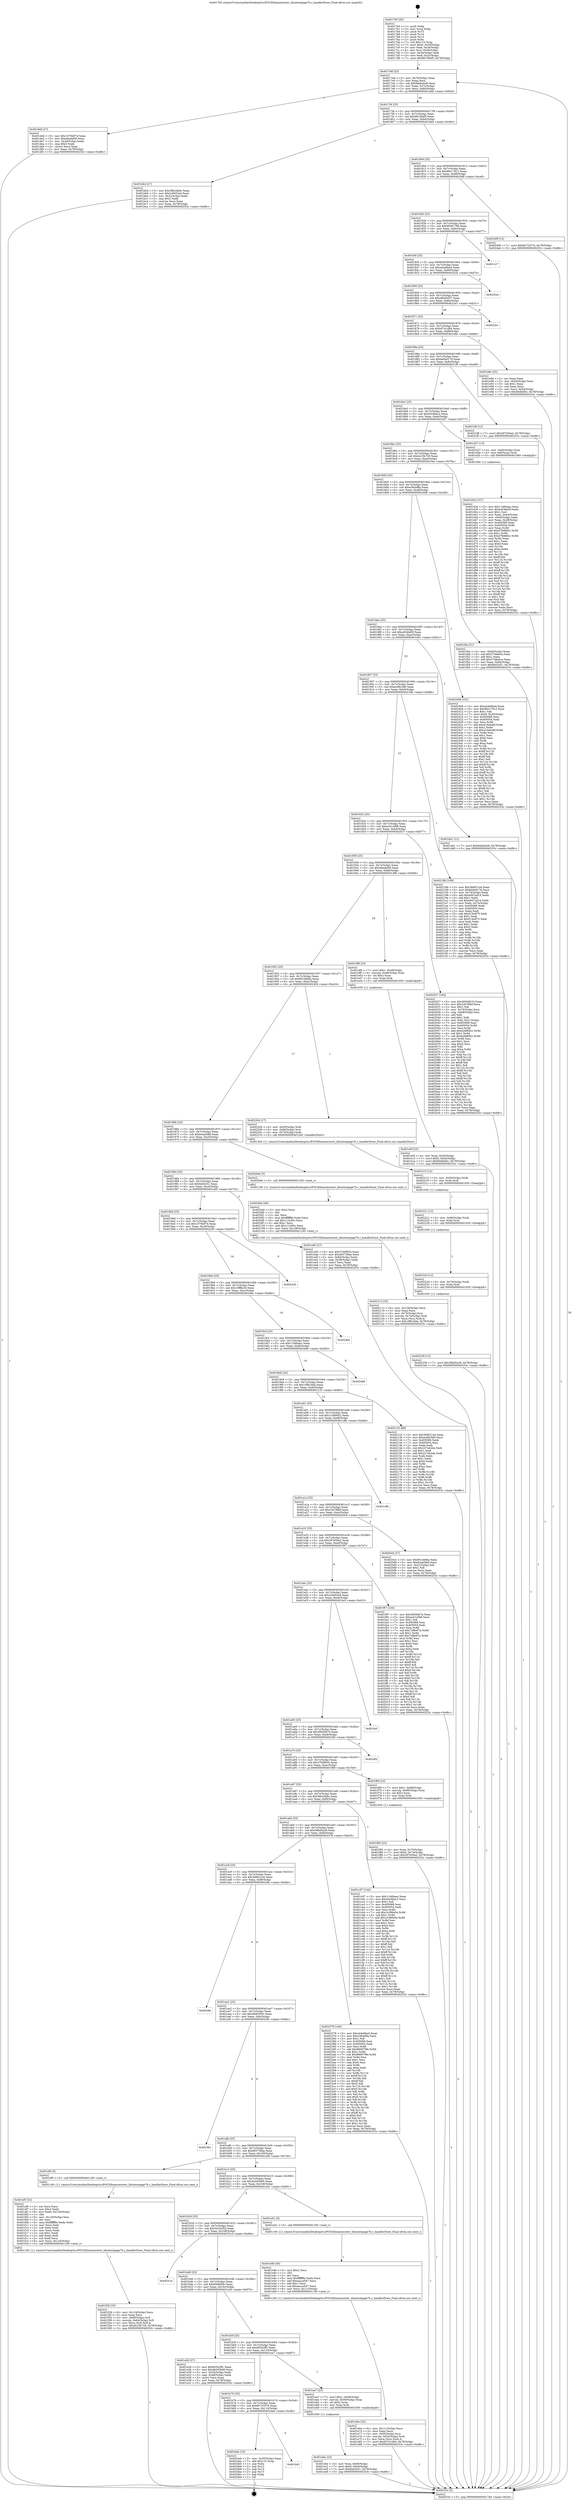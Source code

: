 digraph "0x4017b0" {
  label = "0x4017b0 (/mnt/c/Users/mathe/Desktop/tcc/POCII/binaries/extr_libuitestpage7b.c_handlerDraw_Final-ollvm.out::main(0))"
  labelloc = "t"
  node[shape=record]

  Entry [label="",width=0.3,height=0.3,shape=circle,fillcolor=black,style=filled]
  "0x4017dd" [label="{
     0x4017dd [23]\l
     | [instrs]\l
     &nbsp;&nbsp;0x4017dd \<+3\>: mov -0x78(%rbp),%eax\l
     &nbsp;&nbsp;0x4017e0 \<+2\>: mov %eax,%ecx\l
     &nbsp;&nbsp;0x4017e2 \<+6\>: sub $0x84bba5a9,%ecx\l
     &nbsp;&nbsp;0x4017e8 \<+3\>: mov %eax,-0x7c(%rbp)\l
     &nbsp;&nbsp;0x4017eb \<+3\>: mov %ecx,-0x80(%rbp)\l
     &nbsp;&nbsp;0x4017ee \<+6\>: je 0000000000401ddd \<main+0x62d\>\l
  }"]
  "0x401ddd" [label="{
     0x401ddd [27]\l
     | [instrs]\l
     &nbsp;&nbsp;0x401ddd \<+5\>: mov $0x1079e87d,%eax\l
     &nbsp;&nbsp;0x401de2 \<+5\>: mov $0xefeadd09,%ecx\l
     &nbsp;&nbsp;0x401de7 \<+3\>: mov -0x28(%rbp),%edx\l
     &nbsp;&nbsp;0x401dea \<+3\>: cmp $0x0,%edx\l
     &nbsp;&nbsp;0x401ded \<+3\>: cmove %ecx,%eax\l
     &nbsp;&nbsp;0x401df0 \<+3\>: mov %eax,-0x78(%rbp)\l
     &nbsp;&nbsp;0x401df3 \<+5\>: jmp 000000000040253c \<main+0xd8c\>\l
  }"]
  "0x4017f4" [label="{
     0x4017f4 [25]\l
     | [instrs]\l
     &nbsp;&nbsp;0x4017f4 \<+5\>: jmp 00000000004017f9 \<main+0x49\>\l
     &nbsp;&nbsp;0x4017f9 \<+3\>: mov -0x7c(%rbp),%eax\l
     &nbsp;&nbsp;0x4017fc \<+5\>: sub $0x96158ef5,%eax\l
     &nbsp;&nbsp;0x401801 \<+6\>: mov %eax,-0x84(%rbp)\l
     &nbsp;&nbsp;0x401807 \<+6\>: je 0000000000401bb4 \<main+0x404\>\l
  }"]
  Exit [label="",width=0.3,height=0.3,shape=circle,fillcolor=black,style=filled,peripheries=2]
  "0x401bb4" [label="{
     0x401bb4 [27]\l
     | [instrs]\l
     &nbsp;&nbsp;0x401bb4 \<+5\>: mov $0x38b24b9c,%eax\l
     &nbsp;&nbsp;0x401bb9 \<+5\>: mov $0x2c9452a4,%ecx\l
     &nbsp;&nbsp;0x401bbe \<+3\>: mov -0x2c(%rbp),%edx\l
     &nbsp;&nbsp;0x401bc1 \<+3\>: cmp $0x2,%edx\l
     &nbsp;&nbsp;0x401bc4 \<+3\>: cmovne %ecx,%eax\l
     &nbsp;&nbsp;0x401bc7 \<+3\>: mov %eax,-0x78(%rbp)\l
     &nbsp;&nbsp;0x401bca \<+5\>: jmp 000000000040253c \<main+0xd8c\>\l
  }"]
  "0x40180d" [label="{
     0x40180d [25]\l
     | [instrs]\l
     &nbsp;&nbsp;0x40180d \<+5\>: jmp 0000000000401812 \<main+0x62\>\l
     &nbsp;&nbsp;0x401812 \<+3\>: mov -0x7c(%rbp),%eax\l
     &nbsp;&nbsp;0x401815 \<+5\>: sub $0x96e17912,%eax\l
     &nbsp;&nbsp;0x40181a \<+6\>: mov %eax,-0x88(%rbp)\l
     &nbsp;&nbsp;0x401820 \<+6\>: je 000000000040249f \<main+0xcef\>\l
  }"]
  "0x40253c" [label="{
     0x40253c [5]\l
     | [instrs]\l
     &nbsp;&nbsp;0x40253c \<+5\>: jmp 00000000004017dd \<main+0x2d\>\l
  }"]
  "0x4017b0" [label="{
     0x4017b0 [45]\l
     | [instrs]\l
     &nbsp;&nbsp;0x4017b0 \<+1\>: push %rbp\l
     &nbsp;&nbsp;0x4017b1 \<+3\>: mov %rsp,%rbp\l
     &nbsp;&nbsp;0x4017b4 \<+2\>: push %r15\l
     &nbsp;&nbsp;0x4017b6 \<+2\>: push %r14\l
     &nbsp;&nbsp;0x4017b8 \<+2\>: push %r12\l
     &nbsp;&nbsp;0x4017ba \<+1\>: push %rbx\l
     &nbsp;&nbsp;0x4017bb \<+7\>: sub $0x110,%rsp\l
     &nbsp;&nbsp;0x4017c2 \<+7\>: movl $0x0,-0x30(%rbp)\l
     &nbsp;&nbsp;0x4017c9 \<+3\>: mov %edi,-0x34(%rbp)\l
     &nbsp;&nbsp;0x4017cc \<+4\>: mov %rsi,-0x40(%rbp)\l
     &nbsp;&nbsp;0x4017d0 \<+3\>: mov -0x34(%rbp),%edi\l
     &nbsp;&nbsp;0x4017d3 \<+3\>: mov %edi,-0x2c(%rbp)\l
     &nbsp;&nbsp;0x4017d6 \<+7\>: movl $0x96158ef5,-0x78(%rbp)\l
  }"]
  "0x401b91" [label="{
     0x401b91\l
  }", style=dashed]
  "0x40249f" [label="{
     0x40249f [12]\l
     | [instrs]\l
     &nbsp;&nbsp;0x40249f \<+7\>: movl $0x6b72337d,-0x78(%rbp)\l
     &nbsp;&nbsp;0x4024a6 \<+5\>: jmp 000000000040253c \<main+0xd8c\>\l
  }"]
  "0x401826" [label="{
     0x401826 [25]\l
     | [instrs]\l
     &nbsp;&nbsp;0x401826 \<+5\>: jmp 000000000040182b \<main+0x7b\>\l
     &nbsp;&nbsp;0x40182b \<+3\>: mov -0x7c(%rbp),%eax\l
     &nbsp;&nbsp;0x40182e \<+5\>: sub $0x99381789,%eax\l
     &nbsp;&nbsp;0x401833 \<+6\>: mov %eax,-0x8c(%rbp)\l
     &nbsp;&nbsp;0x401839 \<+6\>: je 0000000000401c27 \<main+0x477\>\l
  }"]
  "0x4024ab" [label="{
     0x4024ab [19]\l
     | [instrs]\l
     &nbsp;&nbsp;0x4024ab \<+3\>: mov -0x30(%rbp),%eax\l
     &nbsp;&nbsp;0x4024ae \<+7\>: add $0x110,%rsp\l
     &nbsp;&nbsp;0x4024b5 \<+1\>: pop %rbx\l
     &nbsp;&nbsp;0x4024b6 \<+2\>: pop %r12\l
     &nbsp;&nbsp;0x4024b8 \<+2\>: pop %r14\l
     &nbsp;&nbsp;0x4024ba \<+2\>: pop %r15\l
     &nbsp;&nbsp;0x4024bc \<+1\>: pop %rbp\l
     &nbsp;&nbsp;0x4024bd \<+1\>: ret\l
  }"]
  "0x401c27" [label="{
     0x401c27\l
  }", style=dashed]
  "0x40183f" [label="{
     0x40183f [25]\l
     | [instrs]\l
     &nbsp;&nbsp;0x40183f \<+5\>: jmp 0000000000401844 \<main+0x94\>\l
     &nbsp;&nbsp;0x401844 \<+3\>: mov -0x7c(%rbp),%eax\l
     &nbsp;&nbsp;0x401847 \<+5\>: sub $0xa44e6be4,%eax\l
     &nbsp;&nbsp;0x40184c \<+6\>: mov %eax,-0x90(%rbp)\l
     &nbsp;&nbsp;0x401852 \<+6\>: je 000000000040252e \<main+0xd7e\>\l
  }"]
  "0x402239" [label="{
     0x402239 [12]\l
     | [instrs]\l
     &nbsp;&nbsp;0x402239 \<+7\>: movl $0x38bd5a26,-0x78(%rbp)\l
     &nbsp;&nbsp;0x402240 \<+5\>: jmp 000000000040253c \<main+0xd8c\>\l
  }"]
  "0x40252e" [label="{
     0x40252e\l
  }", style=dashed]
  "0x401858" [label="{
     0x401858 [25]\l
     | [instrs]\l
     &nbsp;&nbsp;0x401858 \<+5\>: jmp 000000000040185d \<main+0xad\>\l
     &nbsp;&nbsp;0x40185d \<+3\>: mov -0x7c(%rbp),%eax\l
     &nbsp;&nbsp;0x401860 \<+5\>: sub $0xa9d30d37,%eax\l
     &nbsp;&nbsp;0x401865 \<+6\>: mov %eax,-0x94(%rbp)\l
     &nbsp;&nbsp;0x40186b \<+6\>: je 00000000004022e1 \<main+0xb31\>\l
  }"]
  "0x40222d" [label="{
     0x40222d [12]\l
     | [instrs]\l
     &nbsp;&nbsp;0x40222d \<+4\>: mov -0x70(%rbp),%rdx\l
     &nbsp;&nbsp;0x402231 \<+3\>: mov %rdx,%rdi\l
     &nbsp;&nbsp;0x402234 \<+5\>: call 0000000000401030 \<free@plt\>\l
     | [calls]\l
     &nbsp;&nbsp;0x401030 \{1\} (unknown)\l
  }"]
  "0x4022e1" [label="{
     0x4022e1\l
  }", style=dashed]
  "0x401871" [label="{
     0x401871 [25]\l
     | [instrs]\l
     &nbsp;&nbsp;0x401871 \<+5\>: jmp 0000000000401876 \<main+0xc6\>\l
     &nbsp;&nbsp;0x401876 \<+3\>: mov -0x7c(%rbp),%eax\l
     &nbsp;&nbsp;0x401879 \<+5\>: sub $0xb57e1d84,%eax\l
     &nbsp;&nbsp;0x40187e \<+6\>: mov %eax,-0x98(%rbp)\l
     &nbsp;&nbsp;0x401884 \<+6\>: je 0000000000401e8e \<main+0x6de\>\l
  }"]
  "0x402221" [label="{
     0x402221 [12]\l
     | [instrs]\l
     &nbsp;&nbsp;0x402221 \<+4\>: mov -0x60(%rbp),%rdx\l
     &nbsp;&nbsp;0x402225 \<+3\>: mov %rdx,%rdi\l
     &nbsp;&nbsp;0x402228 \<+5\>: call 0000000000401030 \<free@plt\>\l
     | [calls]\l
     &nbsp;&nbsp;0x401030 \{1\} (unknown)\l
  }"]
  "0x401e8e" [label="{
     0x401e8e [25]\l
     | [instrs]\l
     &nbsp;&nbsp;0x401e8e \<+2\>: xor %eax,%eax\l
     &nbsp;&nbsp;0x401e90 \<+3\>: mov -0x54(%rbp),%ecx\l
     &nbsp;&nbsp;0x401e93 \<+3\>: sub $0x1,%eax\l
     &nbsp;&nbsp;0x401e96 \<+2\>: sub %eax,%ecx\l
     &nbsp;&nbsp;0x401e98 \<+3\>: mov %ecx,-0x54(%rbp)\l
     &nbsp;&nbsp;0x401e9b \<+7\>: movl $0x60dbbf4c,-0x78(%rbp)\l
     &nbsp;&nbsp;0x401ea2 \<+5\>: jmp 000000000040253c \<main+0xd8c\>\l
  }"]
  "0x40188a" [label="{
     0x40188a [25]\l
     | [instrs]\l
     &nbsp;&nbsp;0x40188a \<+5\>: jmp 000000000040188f \<main+0xdf\>\l
     &nbsp;&nbsp;0x40188f \<+3\>: mov -0x7c(%rbp),%eax\l
     &nbsp;&nbsp;0x401892 \<+5\>: sub $0xbe0a0176,%eax\l
     &nbsp;&nbsp;0x401897 \<+6\>: mov %eax,-0x9c(%rbp)\l
     &nbsp;&nbsp;0x40189d \<+6\>: je 00000000004021f8 \<main+0xa48\>\l
  }"]
  "0x402215" [label="{
     0x402215 [12]\l
     | [instrs]\l
     &nbsp;&nbsp;0x402215 \<+4\>: mov -0x50(%rbp),%rdx\l
     &nbsp;&nbsp;0x402219 \<+3\>: mov %rdx,%rdi\l
     &nbsp;&nbsp;0x40221c \<+5\>: call 0000000000401030 \<free@plt\>\l
     | [calls]\l
     &nbsp;&nbsp;0x401030 \{1\} (unknown)\l
  }"]
  "0x4021f8" [label="{
     0x4021f8 [12]\l
     | [instrs]\l
     &nbsp;&nbsp;0x4021f8 \<+7\>: movl $0x297b50a2,-0x78(%rbp)\l
     &nbsp;&nbsp;0x4021ff \<+5\>: jmp 000000000040253c \<main+0xd8c\>\l
  }"]
  "0x4018a3" [label="{
     0x4018a3 [25]\l
     | [instrs]\l
     &nbsp;&nbsp;0x4018a3 \<+5\>: jmp 00000000004018a8 \<main+0xf8\>\l
     &nbsp;&nbsp;0x4018a8 \<+3\>: mov -0x7c(%rbp),%eax\l
     &nbsp;&nbsp;0x4018ab \<+5\>: sub $0xd3c68ac2,%eax\l
     &nbsp;&nbsp;0x4018b0 \<+6\>: mov %eax,-0xa0(%rbp)\l
     &nbsp;&nbsp;0x4018b6 \<+6\>: je 0000000000401d27 \<main+0x577\>\l
  }"]
  "0x402113" [label="{
     0x402113 [32]\l
     | [instrs]\l
     &nbsp;&nbsp;0x402113 \<+6\>: mov -0x128(%rbp),%ecx\l
     &nbsp;&nbsp;0x402119 \<+3\>: imul %eax,%ecx\l
     &nbsp;&nbsp;0x40211c \<+4\>: mov -0x70(%rbp),%rsi\l
     &nbsp;&nbsp;0x402120 \<+4\>: movslq -0x74(%rbp),%rdi\l
     &nbsp;&nbsp;0x402124 \<+3\>: mov %ecx,(%rsi,%rdi,4)\l
     &nbsp;&nbsp;0x402127 \<+7\>: movl $0x19fb18da,-0x78(%rbp)\l
     &nbsp;&nbsp;0x40212e \<+5\>: jmp 000000000040253c \<main+0xd8c\>\l
  }"]
  "0x401d27" [label="{
     0x401d27 [13]\l
     | [instrs]\l
     &nbsp;&nbsp;0x401d27 \<+4\>: mov -0x40(%rbp),%rax\l
     &nbsp;&nbsp;0x401d2b \<+4\>: mov 0x8(%rax),%rdi\l
     &nbsp;&nbsp;0x401d2f \<+5\>: call 0000000000401060 \<atoi@plt\>\l
     | [calls]\l
     &nbsp;&nbsp;0x401060 \{1\} (unknown)\l
  }"]
  "0x4018bc" [label="{
     0x4018bc [25]\l
     | [instrs]\l
     &nbsp;&nbsp;0x4018bc \<+5\>: jmp 00000000004018c1 \<main+0x111\>\l
     &nbsp;&nbsp;0x4018c1 \<+3\>: mov -0x7c(%rbp),%eax\l
     &nbsp;&nbsp;0x4018c4 \<+5\>: sub $0xdc23b729,%eax\l
     &nbsp;&nbsp;0x4018c9 \<+6\>: mov %eax,-0xa4(%rbp)\l
     &nbsp;&nbsp;0x4018cf \<+6\>: je 0000000000401f4a \<main+0x79a\>\l
  }"]
  "0x4020eb" [label="{
     0x4020eb [40]\l
     | [instrs]\l
     &nbsp;&nbsp;0x4020eb \<+5\>: mov $0x2,%ecx\l
     &nbsp;&nbsp;0x4020f0 \<+1\>: cltd\l
     &nbsp;&nbsp;0x4020f1 \<+2\>: idiv %ecx\l
     &nbsp;&nbsp;0x4020f3 \<+6\>: imul $0xfffffffe,%edx,%ecx\l
     &nbsp;&nbsp;0x4020f9 \<+6\>: sub $0x112c85c,%ecx\l
     &nbsp;&nbsp;0x4020ff \<+3\>: add $0x1,%ecx\l
     &nbsp;&nbsp;0x402102 \<+6\>: add $0x112c85c,%ecx\l
     &nbsp;&nbsp;0x402108 \<+6\>: mov %ecx,-0x128(%rbp)\l
     &nbsp;&nbsp;0x40210e \<+5\>: call 0000000000401160 \<next_i\>\l
     | [calls]\l
     &nbsp;&nbsp;0x401160 \{1\} (/mnt/c/Users/mathe/Desktop/tcc/POCII/binaries/extr_libuitestpage7b.c_handlerDraw_Final-ollvm.out::next_i)\l
  }"]
  "0x401f4a" [label="{
     0x401f4a [31]\l
     | [instrs]\l
     &nbsp;&nbsp;0x401f4a \<+3\>: mov -0x64(%rbp),%eax\l
     &nbsp;&nbsp;0x401f4d \<+5\>: sub $0x5748a6ce,%eax\l
     &nbsp;&nbsp;0x401f52 \<+3\>: add $0x1,%eax\l
     &nbsp;&nbsp;0x401f55 \<+5\>: add $0x5748a6ce,%eax\l
     &nbsp;&nbsp;0x401f5a \<+3\>: mov %eax,-0x64(%rbp)\l
     &nbsp;&nbsp;0x401f5d \<+7\>: movl $0x9a02e51,-0x78(%rbp)\l
     &nbsp;&nbsp;0x401f64 \<+5\>: jmp 000000000040253c \<main+0xd8c\>\l
  }"]
  "0x4018d5" [label="{
     0x4018d5 [25]\l
     | [instrs]\l
     &nbsp;&nbsp;0x4018d5 \<+5\>: jmp 00000000004018da \<main+0x12a\>\l
     &nbsp;&nbsp;0x4018da \<+3\>: mov -0x7c(%rbp),%eax\l
     &nbsp;&nbsp;0x4018dd \<+5\>: sub $0xe38cbf8a,%eax\l
     &nbsp;&nbsp;0x4018e2 \<+6\>: mov %eax,-0xa8(%rbp)\l
     &nbsp;&nbsp;0x4018e8 \<+6\>: je 0000000000402408 \<main+0xc58\>\l
  }"]
  "0x401f80" [label="{
     0x401f80 [23]\l
     | [instrs]\l
     &nbsp;&nbsp;0x401f80 \<+4\>: mov %rax,-0x70(%rbp)\l
     &nbsp;&nbsp;0x401f84 \<+7\>: movl $0x0,-0x74(%rbp)\l
     &nbsp;&nbsp;0x401f8b \<+7\>: movl $0x297b50a2,-0x78(%rbp)\l
     &nbsp;&nbsp;0x401f92 \<+5\>: jmp 000000000040253c \<main+0xd8c\>\l
  }"]
  "0x402408" [label="{
     0x402408 [151]\l
     | [instrs]\l
     &nbsp;&nbsp;0x402408 \<+5\>: mov $0xa44e6be4,%eax\l
     &nbsp;&nbsp;0x40240d \<+5\>: mov $0x96e17912,%ecx\l
     &nbsp;&nbsp;0x402412 \<+2\>: mov $0x1,%dl\l
     &nbsp;&nbsp;0x402414 \<+7\>: movl $0x0,-0x30(%rbp)\l
     &nbsp;&nbsp;0x40241b \<+7\>: mov 0x405068,%esi\l
     &nbsp;&nbsp;0x402422 \<+7\>: mov 0x405054,%edi\l
     &nbsp;&nbsp;0x402429 \<+3\>: mov %esi,%r8d\l
     &nbsp;&nbsp;0x40242c \<+7\>: add $0x419e0a8f,%r8d\l
     &nbsp;&nbsp;0x402433 \<+4\>: sub $0x1,%r8d\l
     &nbsp;&nbsp;0x402437 \<+7\>: sub $0x419e0a8f,%r8d\l
     &nbsp;&nbsp;0x40243e \<+4\>: imul %r8d,%esi\l
     &nbsp;&nbsp;0x402442 \<+3\>: and $0x1,%esi\l
     &nbsp;&nbsp;0x402445 \<+3\>: cmp $0x0,%esi\l
     &nbsp;&nbsp;0x402448 \<+4\>: sete %r9b\l
     &nbsp;&nbsp;0x40244c \<+3\>: cmp $0xa,%edi\l
     &nbsp;&nbsp;0x40244f \<+4\>: setl %r10b\l
     &nbsp;&nbsp;0x402453 \<+3\>: mov %r9b,%r11b\l
     &nbsp;&nbsp;0x402456 \<+4\>: xor $0xff,%r11b\l
     &nbsp;&nbsp;0x40245a \<+3\>: mov %r10b,%bl\l
     &nbsp;&nbsp;0x40245d \<+3\>: xor $0xff,%bl\l
     &nbsp;&nbsp;0x402460 \<+3\>: xor $0x1,%dl\l
     &nbsp;&nbsp;0x402463 \<+3\>: mov %r11b,%r14b\l
     &nbsp;&nbsp;0x402466 \<+4\>: and $0xff,%r14b\l
     &nbsp;&nbsp;0x40246a \<+3\>: and %dl,%r9b\l
     &nbsp;&nbsp;0x40246d \<+3\>: mov %bl,%r15b\l
     &nbsp;&nbsp;0x402470 \<+4\>: and $0xff,%r15b\l
     &nbsp;&nbsp;0x402474 \<+3\>: and %dl,%r10b\l
     &nbsp;&nbsp;0x402477 \<+3\>: or %r9b,%r14b\l
     &nbsp;&nbsp;0x40247a \<+3\>: or %r10b,%r15b\l
     &nbsp;&nbsp;0x40247d \<+3\>: xor %r15b,%r14b\l
     &nbsp;&nbsp;0x402480 \<+3\>: or %bl,%r11b\l
     &nbsp;&nbsp;0x402483 \<+4\>: xor $0xff,%r11b\l
     &nbsp;&nbsp;0x402487 \<+3\>: or $0x1,%dl\l
     &nbsp;&nbsp;0x40248a \<+3\>: and %dl,%r11b\l
     &nbsp;&nbsp;0x40248d \<+3\>: or %r11b,%r14b\l
     &nbsp;&nbsp;0x402490 \<+4\>: test $0x1,%r14b\l
     &nbsp;&nbsp;0x402494 \<+3\>: cmovne %ecx,%eax\l
     &nbsp;&nbsp;0x402497 \<+3\>: mov %eax,-0x78(%rbp)\l
     &nbsp;&nbsp;0x40249a \<+5\>: jmp 000000000040253c \<main+0xd8c\>\l
  }"]
  "0x4018ee" [label="{
     0x4018ee [25]\l
     | [instrs]\l
     &nbsp;&nbsp;0x4018ee \<+5\>: jmp 00000000004018f3 \<main+0x143\>\l
     &nbsp;&nbsp;0x4018f3 \<+3\>: mov -0x7c(%rbp),%eax\l
     &nbsp;&nbsp;0x4018f6 \<+5\>: sub $0xe454bd5f,%eax\l
     &nbsp;&nbsp;0x4018fb \<+6\>: mov %eax,-0xac(%rbp)\l
     &nbsp;&nbsp;0x401901 \<+6\>: je 0000000000401dd1 \<main+0x621\>\l
  }"]
  "0x401f29" [label="{
     0x401f29 [33]\l
     | [instrs]\l
     &nbsp;&nbsp;0x401f29 \<+6\>: mov -0x124(%rbp),%ecx\l
     &nbsp;&nbsp;0x401f2f \<+3\>: imul %eax,%ecx\l
     &nbsp;&nbsp;0x401f32 \<+4\>: mov -0x60(%rbp),%r8\l
     &nbsp;&nbsp;0x401f36 \<+4\>: movslq -0x64(%rbp),%r9\l
     &nbsp;&nbsp;0x401f3a \<+4\>: mov %ecx,(%r8,%r9,4)\l
     &nbsp;&nbsp;0x401f3e \<+7\>: movl $0xdc23b729,-0x78(%rbp)\l
     &nbsp;&nbsp;0x401f45 \<+5\>: jmp 000000000040253c \<main+0xd8c\>\l
  }"]
  "0x401dd1" [label="{
     0x401dd1 [12]\l
     | [instrs]\l
     &nbsp;&nbsp;0x401dd1 \<+7\>: movl $0x84bba5a9,-0x78(%rbp)\l
     &nbsp;&nbsp;0x401dd8 \<+5\>: jmp 000000000040253c \<main+0xd8c\>\l
  }"]
  "0x401907" [label="{
     0x401907 [25]\l
     | [instrs]\l
     &nbsp;&nbsp;0x401907 \<+5\>: jmp 000000000040190c \<main+0x15c\>\l
     &nbsp;&nbsp;0x40190c \<+3\>: mov -0x7c(%rbp),%eax\l
     &nbsp;&nbsp;0x40190f \<+5\>: sub $0xec68c5d6,%eax\l
     &nbsp;&nbsp;0x401914 \<+6\>: mov %eax,-0xb0(%rbp)\l
     &nbsp;&nbsp;0x40191a \<+6\>: je 000000000040218b \<main+0x9db\>\l
  }"]
  "0x401ef5" [label="{
     0x401ef5 [52]\l
     | [instrs]\l
     &nbsp;&nbsp;0x401ef5 \<+2\>: xor %ecx,%ecx\l
     &nbsp;&nbsp;0x401ef7 \<+5\>: mov $0x2,%edx\l
     &nbsp;&nbsp;0x401efc \<+6\>: mov %edx,-0x120(%rbp)\l
     &nbsp;&nbsp;0x401f02 \<+1\>: cltd\l
     &nbsp;&nbsp;0x401f03 \<+6\>: mov -0x120(%rbp),%esi\l
     &nbsp;&nbsp;0x401f09 \<+2\>: idiv %esi\l
     &nbsp;&nbsp;0x401f0b \<+6\>: imul $0xfffffffe,%edx,%edx\l
     &nbsp;&nbsp;0x401f11 \<+2\>: mov %ecx,%edi\l
     &nbsp;&nbsp;0x401f13 \<+2\>: sub %edx,%edi\l
     &nbsp;&nbsp;0x401f15 \<+2\>: mov %ecx,%edx\l
     &nbsp;&nbsp;0x401f17 \<+3\>: sub $0x1,%edx\l
     &nbsp;&nbsp;0x401f1a \<+2\>: add %edx,%edi\l
     &nbsp;&nbsp;0x401f1c \<+2\>: sub %edi,%ecx\l
     &nbsp;&nbsp;0x401f1e \<+6\>: mov %ecx,-0x124(%rbp)\l
     &nbsp;&nbsp;0x401f24 \<+5\>: call 0000000000401160 \<next_i\>\l
     | [calls]\l
     &nbsp;&nbsp;0x401160 \{1\} (/mnt/c/Users/mathe/Desktop/tcc/POCII/binaries/extr_libuitestpage7b.c_handlerDraw_Final-ollvm.out::next_i)\l
  }"]
  "0x40218b" [label="{
     0x40218b [109]\l
     | [instrs]\l
     &nbsp;&nbsp;0x40218b \<+5\>: mov $0x3b8021e4,%eax\l
     &nbsp;&nbsp;0x402190 \<+5\>: mov $0xbe0a0176,%ecx\l
     &nbsp;&nbsp;0x402195 \<+3\>: mov -0x74(%rbp),%edx\l
     &nbsp;&nbsp;0x402198 \<+6\>: add $0xe947ad14,%edx\l
     &nbsp;&nbsp;0x40219e \<+3\>: add $0x1,%edx\l
     &nbsp;&nbsp;0x4021a1 \<+6\>: sub $0xe947ad14,%edx\l
     &nbsp;&nbsp;0x4021a7 \<+3\>: mov %edx,-0x74(%rbp)\l
     &nbsp;&nbsp;0x4021aa \<+7\>: mov 0x405068,%edx\l
     &nbsp;&nbsp;0x4021b1 \<+7\>: mov 0x405054,%esi\l
     &nbsp;&nbsp;0x4021b8 \<+2\>: mov %edx,%edi\l
     &nbsp;&nbsp;0x4021ba \<+6\>: add $0xf13e4f75,%edi\l
     &nbsp;&nbsp;0x4021c0 \<+3\>: sub $0x1,%edi\l
     &nbsp;&nbsp;0x4021c3 \<+6\>: sub $0xf13e4f75,%edi\l
     &nbsp;&nbsp;0x4021c9 \<+3\>: imul %edi,%edx\l
     &nbsp;&nbsp;0x4021cc \<+3\>: and $0x1,%edx\l
     &nbsp;&nbsp;0x4021cf \<+3\>: cmp $0x0,%edx\l
     &nbsp;&nbsp;0x4021d2 \<+4\>: sete %r8b\l
     &nbsp;&nbsp;0x4021d6 \<+3\>: cmp $0xa,%esi\l
     &nbsp;&nbsp;0x4021d9 \<+4\>: setl %r9b\l
     &nbsp;&nbsp;0x4021dd \<+3\>: mov %r8b,%r10b\l
     &nbsp;&nbsp;0x4021e0 \<+3\>: and %r9b,%r10b\l
     &nbsp;&nbsp;0x4021e3 \<+3\>: xor %r9b,%r8b\l
     &nbsp;&nbsp;0x4021e6 \<+3\>: or %r8b,%r10b\l
     &nbsp;&nbsp;0x4021e9 \<+4\>: test $0x1,%r10b\l
     &nbsp;&nbsp;0x4021ed \<+3\>: cmovne %ecx,%eax\l
     &nbsp;&nbsp;0x4021f0 \<+3\>: mov %eax,-0x78(%rbp)\l
     &nbsp;&nbsp;0x4021f3 \<+5\>: jmp 000000000040253c \<main+0xd8c\>\l
  }"]
  "0x401920" [label="{
     0x401920 [25]\l
     | [instrs]\l
     &nbsp;&nbsp;0x401920 \<+5\>: jmp 0000000000401925 \<main+0x175\>\l
     &nbsp;&nbsp;0x401925 \<+3\>: mov -0x7c(%rbp),%eax\l
     &nbsp;&nbsp;0x401928 \<+5\>: sub $0xecb1c088,%eax\l
     &nbsp;&nbsp;0x40192d \<+6\>: mov %eax,-0xb4(%rbp)\l
     &nbsp;&nbsp;0x401933 \<+6\>: je 0000000000402027 \<main+0x877\>\l
  }"]
  "0x401ebe" [label="{
     0x401ebe [23]\l
     | [instrs]\l
     &nbsp;&nbsp;0x401ebe \<+4\>: mov %rax,-0x60(%rbp)\l
     &nbsp;&nbsp;0x401ec2 \<+7\>: movl $0x0,-0x64(%rbp)\l
     &nbsp;&nbsp;0x401ec9 \<+7\>: movl $0x9a02e51,-0x78(%rbp)\l
     &nbsp;&nbsp;0x401ed0 \<+5\>: jmp 000000000040253c \<main+0xd8c\>\l
  }"]
  "0x402027" [label="{
     0x402027 [164]\l
     | [instrs]\l
     &nbsp;&nbsp;0x402027 \<+5\>: mov $0x36056b7d,%eax\l
     &nbsp;&nbsp;0x40202c \<+5\>: mov $0x2267f6bf,%ecx\l
     &nbsp;&nbsp;0x402031 \<+2\>: mov $0x1,%dl\l
     &nbsp;&nbsp;0x402033 \<+3\>: mov -0x74(%rbp),%esi\l
     &nbsp;&nbsp;0x402036 \<+3\>: cmp -0x68(%rbp),%esi\l
     &nbsp;&nbsp;0x402039 \<+4\>: setl %dil\l
     &nbsp;&nbsp;0x40203d \<+4\>: and $0x1,%dil\l
     &nbsp;&nbsp;0x402041 \<+4\>: mov %dil,-0x21(%rbp)\l
     &nbsp;&nbsp;0x402045 \<+7\>: mov 0x405068,%esi\l
     &nbsp;&nbsp;0x40204c \<+8\>: mov 0x405054,%r8d\l
     &nbsp;&nbsp;0x402054 \<+3\>: mov %esi,%r9d\l
     &nbsp;&nbsp;0x402057 \<+7\>: add $0xe2fd80b2,%r9d\l
     &nbsp;&nbsp;0x40205e \<+4\>: sub $0x1,%r9d\l
     &nbsp;&nbsp;0x402062 \<+7\>: sub $0xe2fd80b2,%r9d\l
     &nbsp;&nbsp;0x402069 \<+4\>: imul %r9d,%esi\l
     &nbsp;&nbsp;0x40206d \<+3\>: and $0x1,%esi\l
     &nbsp;&nbsp;0x402070 \<+3\>: cmp $0x0,%esi\l
     &nbsp;&nbsp;0x402073 \<+4\>: sete %dil\l
     &nbsp;&nbsp;0x402077 \<+4\>: cmp $0xa,%r8d\l
     &nbsp;&nbsp;0x40207b \<+4\>: setl %r10b\l
     &nbsp;&nbsp;0x40207f \<+3\>: mov %dil,%r11b\l
     &nbsp;&nbsp;0x402082 \<+4\>: xor $0xff,%r11b\l
     &nbsp;&nbsp;0x402086 \<+3\>: mov %r10b,%bl\l
     &nbsp;&nbsp;0x402089 \<+3\>: xor $0xff,%bl\l
     &nbsp;&nbsp;0x40208c \<+3\>: xor $0x1,%dl\l
     &nbsp;&nbsp;0x40208f \<+3\>: mov %r11b,%r14b\l
     &nbsp;&nbsp;0x402092 \<+4\>: and $0xff,%r14b\l
     &nbsp;&nbsp;0x402096 \<+3\>: and %dl,%dil\l
     &nbsp;&nbsp;0x402099 \<+3\>: mov %bl,%r15b\l
     &nbsp;&nbsp;0x40209c \<+4\>: and $0xff,%r15b\l
     &nbsp;&nbsp;0x4020a0 \<+3\>: and %dl,%r10b\l
     &nbsp;&nbsp;0x4020a3 \<+3\>: or %dil,%r14b\l
     &nbsp;&nbsp;0x4020a6 \<+3\>: or %r10b,%r15b\l
     &nbsp;&nbsp;0x4020a9 \<+3\>: xor %r15b,%r14b\l
     &nbsp;&nbsp;0x4020ac \<+3\>: or %bl,%r11b\l
     &nbsp;&nbsp;0x4020af \<+4\>: xor $0xff,%r11b\l
     &nbsp;&nbsp;0x4020b3 \<+3\>: or $0x1,%dl\l
     &nbsp;&nbsp;0x4020b6 \<+3\>: and %dl,%r11b\l
     &nbsp;&nbsp;0x4020b9 \<+3\>: or %r11b,%r14b\l
     &nbsp;&nbsp;0x4020bc \<+4\>: test $0x1,%r14b\l
     &nbsp;&nbsp;0x4020c0 \<+3\>: cmovne %ecx,%eax\l
     &nbsp;&nbsp;0x4020c3 \<+3\>: mov %eax,-0x78(%rbp)\l
     &nbsp;&nbsp;0x4020c6 \<+5\>: jmp 000000000040253c \<main+0xd8c\>\l
  }"]
  "0x401939" [label="{
     0x401939 [25]\l
     | [instrs]\l
     &nbsp;&nbsp;0x401939 \<+5\>: jmp 000000000040193e \<main+0x18e\>\l
     &nbsp;&nbsp;0x40193e \<+3\>: mov -0x7c(%rbp),%eax\l
     &nbsp;&nbsp;0x401941 \<+5\>: sub $0xefeadd09,%eax\l
     &nbsp;&nbsp;0x401946 \<+6\>: mov %eax,-0xb8(%rbp)\l
     &nbsp;&nbsp;0x40194c \<+6\>: je 0000000000401df8 \<main+0x648\>\l
  }"]
  "0x401b78" [label="{
     0x401b78 [25]\l
     | [instrs]\l
     &nbsp;&nbsp;0x401b78 \<+5\>: jmp 0000000000401b7d \<main+0x3cd\>\l
     &nbsp;&nbsp;0x401b7d \<+3\>: mov -0x7c(%rbp),%eax\l
     &nbsp;&nbsp;0x401b80 \<+5\>: sub $0x6b72337d,%eax\l
     &nbsp;&nbsp;0x401b85 \<+6\>: mov %eax,-0x114(%rbp)\l
     &nbsp;&nbsp;0x401b8b \<+6\>: je 00000000004024ab \<main+0xcfb\>\l
  }"]
  "0x401df8" [label="{
     0x401df8 [23]\l
     | [instrs]\l
     &nbsp;&nbsp;0x401df8 \<+7\>: movl $0x1,-0x48(%rbp)\l
     &nbsp;&nbsp;0x401dff \<+4\>: movslq -0x48(%rbp),%rax\l
     &nbsp;&nbsp;0x401e03 \<+4\>: shl $0x2,%rax\l
     &nbsp;&nbsp;0x401e07 \<+3\>: mov %rax,%rdi\l
     &nbsp;&nbsp;0x401e0a \<+5\>: call 0000000000401050 \<malloc@plt\>\l
     | [calls]\l
     &nbsp;&nbsp;0x401050 \{1\} (unknown)\l
  }"]
  "0x401952" [label="{
     0x401952 [25]\l
     | [instrs]\l
     &nbsp;&nbsp;0x401952 \<+5\>: jmp 0000000000401957 \<main+0x1a7\>\l
     &nbsp;&nbsp;0x401957 \<+3\>: mov -0x7c(%rbp),%eax\l
     &nbsp;&nbsp;0x40195a \<+5\>: sub $0xf01d466a,%eax\l
     &nbsp;&nbsp;0x40195f \<+6\>: mov %eax,-0xbc(%rbp)\l
     &nbsp;&nbsp;0x401965 \<+6\>: je 0000000000402204 \<main+0xa54\>\l
  }"]
  "0x401ea7" [label="{
     0x401ea7 [23]\l
     | [instrs]\l
     &nbsp;&nbsp;0x401ea7 \<+7\>: movl $0x1,-0x58(%rbp)\l
     &nbsp;&nbsp;0x401eae \<+4\>: movslq -0x58(%rbp),%rax\l
     &nbsp;&nbsp;0x401eb2 \<+4\>: shl $0x2,%rax\l
     &nbsp;&nbsp;0x401eb6 \<+3\>: mov %rax,%rdi\l
     &nbsp;&nbsp;0x401eb9 \<+5\>: call 0000000000401050 \<malloc@plt\>\l
     | [calls]\l
     &nbsp;&nbsp;0x401050 \{1\} (unknown)\l
  }"]
  "0x402204" [label="{
     0x402204 [17]\l
     | [instrs]\l
     &nbsp;&nbsp;0x402204 \<+4\>: mov -0x50(%rbp),%rdi\l
     &nbsp;&nbsp;0x402208 \<+4\>: mov -0x60(%rbp),%rsi\l
     &nbsp;&nbsp;0x40220c \<+4\>: mov -0x70(%rbp),%rdx\l
     &nbsp;&nbsp;0x402210 \<+5\>: call 00000000004015e0 \<handlerDraw\>\l
     | [calls]\l
     &nbsp;&nbsp;0x4015e0 \{1\} (/mnt/c/Users/mathe/Desktop/tcc/POCII/binaries/extr_libuitestpage7b.c_handlerDraw_Final-ollvm.out::handlerDraw)\l
  }"]
  "0x40196b" [label="{
     0x40196b [25]\l
     | [instrs]\l
     &nbsp;&nbsp;0x40196b \<+5\>: jmp 0000000000401970 \<main+0x1c0\>\l
     &nbsp;&nbsp;0x401970 \<+3\>: mov -0x7c(%rbp),%eax\l
     &nbsp;&nbsp;0x401973 \<+5\>: sub $0xfcead38d,%eax\l
     &nbsp;&nbsp;0x401978 \<+6\>: mov %eax,-0xc0(%rbp)\l
     &nbsp;&nbsp;0x40197e \<+6\>: je 00000000004020e6 \<main+0x936\>\l
  }"]
  "0x401e6e" [label="{
     0x401e6e [32]\l
     | [instrs]\l
     &nbsp;&nbsp;0x401e6e \<+6\>: mov -0x11c(%rbp),%ecx\l
     &nbsp;&nbsp;0x401e74 \<+3\>: imul %eax,%ecx\l
     &nbsp;&nbsp;0x401e77 \<+4\>: mov -0x50(%rbp),%rsi\l
     &nbsp;&nbsp;0x401e7b \<+4\>: movslq -0x54(%rbp),%rdi\l
     &nbsp;&nbsp;0x401e7f \<+3\>: mov %ecx,(%rsi,%rdi,4)\l
     &nbsp;&nbsp;0x401e82 \<+7\>: movl $0xb57e1d84,-0x78(%rbp)\l
     &nbsp;&nbsp;0x401e89 \<+5\>: jmp 000000000040253c \<main+0xd8c\>\l
  }"]
  "0x4020e6" [label="{
     0x4020e6 [5]\l
     | [instrs]\l
     &nbsp;&nbsp;0x4020e6 \<+5\>: call 0000000000401160 \<next_i\>\l
     | [calls]\l
     &nbsp;&nbsp;0x401160 \{1\} (/mnt/c/Users/mathe/Desktop/tcc/POCII/binaries/extr_libuitestpage7b.c_handlerDraw_Final-ollvm.out::next_i)\l
  }"]
  "0x401984" [label="{
     0x401984 [25]\l
     | [instrs]\l
     &nbsp;&nbsp;0x401984 \<+5\>: jmp 0000000000401989 \<main+0x1d9\>\l
     &nbsp;&nbsp;0x401989 \<+3\>: mov -0x7c(%rbp),%eax\l
     &nbsp;&nbsp;0x40198c \<+5\>: sub $0x9a02e51,%eax\l
     &nbsp;&nbsp;0x401991 \<+6\>: mov %eax,-0xc4(%rbp)\l
     &nbsp;&nbsp;0x401997 \<+6\>: je 0000000000401ed5 \<main+0x725\>\l
  }"]
  "0x401e46" [label="{
     0x401e46 [40]\l
     | [instrs]\l
     &nbsp;&nbsp;0x401e46 \<+5\>: mov $0x2,%ecx\l
     &nbsp;&nbsp;0x401e4b \<+1\>: cltd\l
     &nbsp;&nbsp;0x401e4c \<+2\>: idiv %ecx\l
     &nbsp;&nbsp;0x401e4e \<+6\>: imul $0xfffffffe,%edx,%ecx\l
     &nbsp;&nbsp;0x401e54 \<+6\>: add $0xaacca547,%ecx\l
     &nbsp;&nbsp;0x401e5a \<+3\>: add $0x1,%ecx\l
     &nbsp;&nbsp;0x401e5d \<+6\>: sub $0xaacca547,%ecx\l
     &nbsp;&nbsp;0x401e63 \<+6\>: mov %ecx,-0x11c(%rbp)\l
     &nbsp;&nbsp;0x401e69 \<+5\>: call 0000000000401160 \<next_i\>\l
     | [calls]\l
     &nbsp;&nbsp;0x401160 \{1\} (/mnt/c/Users/mathe/Desktop/tcc/POCII/binaries/extr_libuitestpage7b.c_handlerDraw_Final-ollvm.out::next_i)\l
  }"]
  "0x401ed5" [label="{
     0x401ed5 [27]\l
     | [instrs]\l
     &nbsp;&nbsp;0x401ed5 \<+5\>: mov $0x37b9f504,%eax\l
     &nbsp;&nbsp;0x401eda \<+5\>: mov $0x493738ae,%ecx\l
     &nbsp;&nbsp;0x401edf \<+3\>: mov -0x64(%rbp),%edx\l
     &nbsp;&nbsp;0x401ee2 \<+3\>: cmp -0x58(%rbp),%edx\l
     &nbsp;&nbsp;0x401ee5 \<+3\>: cmovl %ecx,%eax\l
     &nbsp;&nbsp;0x401ee8 \<+3\>: mov %eax,-0x78(%rbp)\l
     &nbsp;&nbsp;0x401eeb \<+5\>: jmp 000000000040253c \<main+0xd8c\>\l
  }"]
  "0x40199d" [label="{
     0x40199d [25]\l
     | [instrs]\l
     &nbsp;&nbsp;0x40199d \<+5\>: jmp 00000000004019a2 \<main+0x1f2\>\l
     &nbsp;&nbsp;0x4019a2 \<+3\>: mov -0x7c(%rbp),%eax\l
     &nbsp;&nbsp;0x4019a5 \<+5\>: sub $0x1079e87d,%eax\l
     &nbsp;&nbsp;0x4019aa \<+6\>: mov %eax,-0xc8(%rbp)\l
     &nbsp;&nbsp;0x4019b0 \<+6\>: je 0000000000402245 \<main+0xa95\>\l
  }"]
  "0x401b5f" [label="{
     0x401b5f [25]\l
     | [instrs]\l
     &nbsp;&nbsp;0x401b5f \<+5\>: jmp 0000000000401b64 \<main+0x3b4\>\l
     &nbsp;&nbsp;0x401b64 \<+3\>: mov -0x7c(%rbp),%eax\l
     &nbsp;&nbsp;0x401b67 \<+5\>: sub $0x65542ff1,%eax\l
     &nbsp;&nbsp;0x401b6c \<+6\>: mov %eax,-0x110(%rbp)\l
     &nbsp;&nbsp;0x401b72 \<+6\>: je 0000000000401ea7 \<main+0x6f7\>\l
  }"]
  "0x402245" [label="{
     0x402245\l
  }", style=dashed]
  "0x4019b6" [label="{
     0x4019b6 [25]\l
     | [instrs]\l
     &nbsp;&nbsp;0x4019b6 \<+5\>: jmp 00000000004019bb \<main+0x20b\>\l
     &nbsp;&nbsp;0x4019bb \<+3\>: mov -0x7c(%rbp),%eax\l
     &nbsp;&nbsp;0x4019be \<+5\>: sub $0x10ff8a34,%eax\l
     &nbsp;&nbsp;0x4019c3 \<+6\>: mov %eax,-0xcc(%rbp)\l
     &nbsp;&nbsp;0x4019c9 \<+6\>: je 00000000004024be \<main+0xd0e\>\l
  }"]
  "0x401e26" [label="{
     0x401e26 [27]\l
     | [instrs]\l
     &nbsp;&nbsp;0x401e26 \<+5\>: mov $0x65542ff1,%eax\l
     &nbsp;&nbsp;0x401e2b \<+5\>: mov $0x4b293b60,%ecx\l
     &nbsp;&nbsp;0x401e30 \<+3\>: mov -0x54(%rbp),%edx\l
     &nbsp;&nbsp;0x401e33 \<+3\>: cmp -0x48(%rbp),%edx\l
     &nbsp;&nbsp;0x401e36 \<+3\>: cmovl %ecx,%eax\l
     &nbsp;&nbsp;0x401e39 \<+3\>: mov %eax,-0x78(%rbp)\l
     &nbsp;&nbsp;0x401e3c \<+5\>: jmp 000000000040253c \<main+0xd8c\>\l
  }"]
  "0x4024be" [label="{
     0x4024be\l
  }", style=dashed]
  "0x4019cf" [label="{
     0x4019cf [25]\l
     | [instrs]\l
     &nbsp;&nbsp;0x4019cf \<+5\>: jmp 00000000004019d4 \<main+0x224\>\l
     &nbsp;&nbsp;0x4019d4 \<+3\>: mov -0x7c(%rbp),%eax\l
     &nbsp;&nbsp;0x4019d7 \<+5\>: sub $0x1166baec,%eax\l
     &nbsp;&nbsp;0x4019dc \<+6\>: mov %eax,-0xd0(%rbp)\l
     &nbsp;&nbsp;0x4019e2 \<+6\>: je 00000000004024d6 \<main+0xd26\>\l
  }"]
  "0x401b46" [label="{
     0x401b46 [25]\l
     | [instrs]\l
     &nbsp;&nbsp;0x401b46 \<+5\>: jmp 0000000000401b4b \<main+0x39b\>\l
     &nbsp;&nbsp;0x401b4b \<+3\>: mov -0x7c(%rbp),%eax\l
     &nbsp;&nbsp;0x401b4e \<+5\>: sub $0x60dbbf4c,%eax\l
     &nbsp;&nbsp;0x401b53 \<+6\>: mov %eax,-0x10c(%rbp)\l
     &nbsp;&nbsp;0x401b59 \<+6\>: je 0000000000401e26 \<main+0x676\>\l
  }"]
  "0x4024d6" [label="{
     0x4024d6\l
  }", style=dashed]
  "0x4019e8" [label="{
     0x4019e8 [25]\l
     | [instrs]\l
     &nbsp;&nbsp;0x4019e8 \<+5\>: jmp 00000000004019ed \<main+0x23d\>\l
     &nbsp;&nbsp;0x4019ed \<+3\>: mov -0x7c(%rbp),%eax\l
     &nbsp;&nbsp;0x4019f0 \<+5\>: sub $0x19fb18da,%eax\l
     &nbsp;&nbsp;0x4019f5 \<+6\>: mov %eax,-0xd4(%rbp)\l
     &nbsp;&nbsp;0x4019fb \<+6\>: je 0000000000402133 \<main+0x983\>\l
  }"]
  "0x40251d" [label="{
     0x40251d\l
  }", style=dashed]
  "0x402133" [label="{
     0x402133 [88]\l
     | [instrs]\l
     &nbsp;&nbsp;0x402133 \<+5\>: mov $0x3b8021e4,%eax\l
     &nbsp;&nbsp;0x402138 \<+5\>: mov $0xec68c5d6,%ecx\l
     &nbsp;&nbsp;0x40213d \<+7\>: mov 0x405068,%edx\l
     &nbsp;&nbsp;0x402144 \<+7\>: mov 0x405054,%esi\l
     &nbsp;&nbsp;0x40214b \<+2\>: mov %edx,%edi\l
     &nbsp;&nbsp;0x40214d \<+6\>: sub $0x227eb2da,%edi\l
     &nbsp;&nbsp;0x402153 \<+3\>: sub $0x1,%edi\l
     &nbsp;&nbsp;0x402156 \<+6\>: add $0x227eb2da,%edi\l
     &nbsp;&nbsp;0x40215c \<+3\>: imul %edi,%edx\l
     &nbsp;&nbsp;0x40215f \<+3\>: and $0x1,%edx\l
     &nbsp;&nbsp;0x402162 \<+3\>: cmp $0x0,%edx\l
     &nbsp;&nbsp;0x402165 \<+4\>: sete %r8b\l
     &nbsp;&nbsp;0x402169 \<+3\>: cmp $0xa,%esi\l
     &nbsp;&nbsp;0x40216c \<+4\>: setl %r9b\l
     &nbsp;&nbsp;0x402170 \<+3\>: mov %r8b,%r10b\l
     &nbsp;&nbsp;0x402173 \<+3\>: and %r9b,%r10b\l
     &nbsp;&nbsp;0x402176 \<+3\>: xor %r9b,%r8b\l
     &nbsp;&nbsp;0x402179 \<+3\>: or %r8b,%r10b\l
     &nbsp;&nbsp;0x40217c \<+4\>: test $0x1,%r10b\l
     &nbsp;&nbsp;0x402180 \<+3\>: cmovne %ecx,%eax\l
     &nbsp;&nbsp;0x402183 \<+3\>: mov %eax,-0x78(%rbp)\l
     &nbsp;&nbsp;0x402186 \<+5\>: jmp 000000000040253c \<main+0xd8c\>\l
  }"]
  "0x401a01" [label="{
     0x401a01 [25]\l
     | [instrs]\l
     &nbsp;&nbsp;0x401a01 \<+5\>: jmp 0000000000401a06 \<main+0x256\>\l
     &nbsp;&nbsp;0x401a06 \<+3\>: mov -0x7c(%rbp),%eax\l
     &nbsp;&nbsp;0x401a09 \<+5\>: sub $0x1c28b652,%eax\l
     &nbsp;&nbsp;0x401a0e \<+6\>: mov %eax,-0xd8(%rbp)\l
     &nbsp;&nbsp;0x401a14 \<+6\>: je 0000000000401c8b \<main+0x4db\>\l
  }"]
  "0x401b2d" [label="{
     0x401b2d [25]\l
     | [instrs]\l
     &nbsp;&nbsp;0x401b2d \<+5\>: jmp 0000000000401b32 \<main+0x382\>\l
     &nbsp;&nbsp;0x401b32 \<+3\>: mov -0x7c(%rbp),%eax\l
     &nbsp;&nbsp;0x401b35 \<+5\>: sub $0x5d1b2f1b,%eax\l
     &nbsp;&nbsp;0x401b3a \<+6\>: mov %eax,-0x108(%rbp)\l
     &nbsp;&nbsp;0x401b40 \<+6\>: je 000000000040251d \<main+0xd6d\>\l
  }"]
  "0x401c8b" [label="{
     0x401c8b\l
  }", style=dashed]
  "0x401a1a" [label="{
     0x401a1a [25]\l
     | [instrs]\l
     &nbsp;&nbsp;0x401a1a \<+5\>: jmp 0000000000401a1f \<main+0x26f\>\l
     &nbsp;&nbsp;0x401a1f \<+3\>: mov -0x7c(%rbp),%eax\l
     &nbsp;&nbsp;0x401a22 \<+5\>: sub $0x2267f6bf,%eax\l
     &nbsp;&nbsp;0x401a27 \<+6\>: mov %eax,-0xdc(%rbp)\l
     &nbsp;&nbsp;0x401a2d \<+6\>: je 00000000004020cb \<main+0x91b\>\l
  }"]
  "0x401e41" [label="{
     0x401e41 [5]\l
     | [instrs]\l
     &nbsp;&nbsp;0x401e41 \<+5\>: call 0000000000401160 \<next_i\>\l
     | [calls]\l
     &nbsp;&nbsp;0x401160 \{1\} (/mnt/c/Users/mathe/Desktop/tcc/POCII/binaries/extr_libuitestpage7b.c_handlerDraw_Final-ollvm.out::next_i)\l
  }"]
  "0x4020cb" [label="{
     0x4020cb [27]\l
     | [instrs]\l
     &nbsp;&nbsp;0x4020cb \<+5\>: mov $0xf01d466a,%eax\l
     &nbsp;&nbsp;0x4020d0 \<+5\>: mov $0xfcead38d,%ecx\l
     &nbsp;&nbsp;0x4020d5 \<+3\>: mov -0x21(%rbp),%dl\l
     &nbsp;&nbsp;0x4020d8 \<+3\>: test $0x1,%dl\l
     &nbsp;&nbsp;0x4020db \<+3\>: cmovne %ecx,%eax\l
     &nbsp;&nbsp;0x4020de \<+3\>: mov %eax,-0x78(%rbp)\l
     &nbsp;&nbsp;0x4020e1 \<+5\>: jmp 000000000040253c \<main+0xd8c\>\l
  }"]
  "0x401a33" [label="{
     0x401a33 [25]\l
     | [instrs]\l
     &nbsp;&nbsp;0x401a33 \<+5\>: jmp 0000000000401a38 \<main+0x288\>\l
     &nbsp;&nbsp;0x401a38 \<+3\>: mov -0x7c(%rbp),%eax\l
     &nbsp;&nbsp;0x401a3b \<+5\>: sub $0x297b50a2,%eax\l
     &nbsp;&nbsp;0x401a40 \<+6\>: mov %eax,-0xe0(%rbp)\l
     &nbsp;&nbsp;0x401a46 \<+6\>: je 0000000000401f97 \<main+0x7e7\>\l
  }"]
  "0x401b14" [label="{
     0x401b14 [25]\l
     | [instrs]\l
     &nbsp;&nbsp;0x401b14 \<+5\>: jmp 0000000000401b19 \<main+0x369\>\l
     &nbsp;&nbsp;0x401b19 \<+3\>: mov -0x7c(%rbp),%eax\l
     &nbsp;&nbsp;0x401b1c \<+5\>: sub $0x4b293b60,%eax\l
     &nbsp;&nbsp;0x401b21 \<+6\>: mov %eax,-0x104(%rbp)\l
     &nbsp;&nbsp;0x401b27 \<+6\>: je 0000000000401e41 \<main+0x691\>\l
  }"]
  "0x401f97" [label="{
     0x401f97 [144]\l
     | [instrs]\l
     &nbsp;&nbsp;0x401f97 \<+5\>: mov $0x36056b7d,%eax\l
     &nbsp;&nbsp;0x401f9c \<+5\>: mov $0xecb1c088,%ecx\l
     &nbsp;&nbsp;0x401fa1 \<+2\>: mov $0x1,%dl\l
     &nbsp;&nbsp;0x401fa3 \<+7\>: mov 0x405068,%esi\l
     &nbsp;&nbsp;0x401faa \<+7\>: mov 0x405054,%edi\l
     &nbsp;&nbsp;0x401fb1 \<+3\>: mov %esi,%r8d\l
     &nbsp;&nbsp;0x401fb4 \<+7\>: sub $0x7cf8e67a,%r8d\l
     &nbsp;&nbsp;0x401fbb \<+4\>: sub $0x1,%r8d\l
     &nbsp;&nbsp;0x401fbf \<+7\>: add $0x7cf8e67a,%r8d\l
     &nbsp;&nbsp;0x401fc6 \<+4\>: imul %r8d,%esi\l
     &nbsp;&nbsp;0x401fca \<+3\>: and $0x1,%esi\l
     &nbsp;&nbsp;0x401fcd \<+3\>: cmp $0x0,%esi\l
     &nbsp;&nbsp;0x401fd0 \<+4\>: sete %r9b\l
     &nbsp;&nbsp;0x401fd4 \<+3\>: cmp $0xa,%edi\l
     &nbsp;&nbsp;0x401fd7 \<+4\>: setl %r10b\l
     &nbsp;&nbsp;0x401fdb \<+3\>: mov %r9b,%r11b\l
     &nbsp;&nbsp;0x401fde \<+4\>: xor $0xff,%r11b\l
     &nbsp;&nbsp;0x401fe2 \<+3\>: mov %r10b,%bl\l
     &nbsp;&nbsp;0x401fe5 \<+3\>: xor $0xff,%bl\l
     &nbsp;&nbsp;0x401fe8 \<+3\>: xor $0x0,%dl\l
     &nbsp;&nbsp;0x401feb \<+3\>: mov %r11b,%r14b\l
     &nbsp;&nbsp;0x401fee \<+4\>: and $0x0,%r14b\l
     &nbsp;&nbsp;0x401ff2 \<+3\>: and %dl,%r9b\l
     &nbsp;&nbsp;0x401ff5 \<+3\>: mov %bl,%r15b\l
     &nbsp;&nbsp;0x401ff8 \<+4\>: and $0x0,%r15b\l
     &nbsp;&nbsp;0x401ffc \<+3\>: and %dl,%r10b\l
     &nbsp;&nbsp;0x401fff \<+3\>: or %r9b,%r14b\l
     &nbsp;&nbsp;0x402002 \<+3\>: or %r10b,%r15b\l
     &nbsp;&nbsp;0x402005 \<+3\>: xor %r15b,%r14b\l
     &nbsp;&nbsp;0x402008 \<+3\>: or %bl,%r11b\l
     &nbsp;&nbsp;0x40200b \<+4\>: xor $0xff,%r11b\l
     &nbsp;&nbsp;0x40200f \<+3\>: or $0x0,%dl\l
     &nbsp;&nbsp;0x402012 \<+3\>: and %dl,%r11b\l
     &nbsp;&nbsp;0x402015 \<+3\>: or %r11b,%r14b\l
     &nbsp;&nbsp;0x402018 \<+4\>: test $0x1,%r14b\l
     &nbsp;&nbsp;0x40201c \<+3\>: cmovne %ecx,%eax\l
     &nbsp;&nbsp;0x40201f \<+3\>: mov %eax,-0x78(%rbp)\l
     &nbsp;&nbsp;0x402022 \<+5\>: jmp 000000000040253c \<main+0xd8c\>\l
  }"]
  "0x401a4c" [label="{
     0x401a4c [25]\l
     | [instrs]\l
     &nbsp;&nbsp;0x401a4c \<+5\>: jmp 0000000000401a51 \<main+0x2a1\>\l
     &nbsp;&nbsp;0x401a51 \<+3\>: mov -0x7c(%rbp),%eax\l
     &nbsp;&nbsp;0x401a54 \<+5\>: sub $0x2c9452a4,%eax\l
     &nbsp;&nbsp;0x401a59 \<+6\>: mov %eax,-0xe4(%rbp)\l
     &nbsp;&nbsp;0x401a5f \<+6\>: je 0000000000401bcf \<main+0x41f\>\l
  }"]
  "0x401ef0" [label="{
     0x401ef0 [5]\l
     | [instrs]\l
     &nbsp;&nbsp;0x401ef0 \<+5\>: call 0000000000401160 \<next_i\>\l
     | [calls]\l
     &nbsp;&nbsp;0x401160 \{1\} (/mnt/c/Users/mathe/Desktop/tcc/POCII/binaries/extr_libuitestpage7b.c_handlerDraw_Final-ollvm.out::next_i)\l
  }"]
  "0x401bcf" [label="{
     0x401bcf\l
  }", style=dashed]
  "0x401a65" [label="{
     0x401a65 [25]\l
     | [instrs]\l
     &nbsp;&nbsp;0x401a65 \<+5\>: jmp 0000000000401a6a \<main+0x2ba\>\l
     &nbsp;&nbsp;0x401a6a \<+3\>: mov -0x7c(%rbp),%eax\l
     &nbsp;&nbsp;0x401a6d \<+5\>: sub $0x36056b7d,%eax\l
     &nbsp;&nbsp;0x401a72 \<+6\>: mov %eax,-0xe8(%rbp)\l
     &nbsp;&nbsp;0x401a78 \<+6\>: je 00000000004024f2 \<main+0xd42\>\l
  }"]
  "0x401afb" [label="{
     0x401afb [25]\l
     | [instrs]\l
     &nbsp;&nbsp;0x401afb \<+5\>: jmp 0000000000401b00 \<main+0x350\>\l
     &nbsp;&nbsp;0x401b00 \<+3\>: mov -0x7c(%rbp),%eax\l
     &nbsp;&nbsp;0x401b03 \<+5\>: sub $0x493738ae,%eax\l
     &nbsp;&nbsp;0x401b08 \<+6\>: mov %eax,-0x100(%rbp)\l
     &nbsp;&nbsp;0x401b0e \<+6\>: je 0000000000401ef0 \<main+0x740\>\l
  }"]
  "0x4024f2" [label="{
     0x4024f2\l
  }", style=dashed]
  "0x401a7e" [label="{
     0x401a7e [25]\l
     | [instrs]\l
     &nbsp;&nbsp;0x401a7e \<+5\>: jmp 0000000000401a83 \<main+0x2d3\>\l
     &nbsp;&nbsp;0x401a83 \<+3\>: mov -0x7c(%rbp),%eax\l
     &nbsp;&nbsp;0x401a86 \<+5\>: sub $0x37b9f504,%eax\l
     &nbsp;&nbsp;0x401a8b \<+6\>: mov %eax,-0xec(%rbp)\l
     &nbsp;&nbsp;0x401a91 \<+6\>: je 0000000000401f69 \<main+0x7b9\>\l
  }"]
  "0x40236c" [label="{
     0x40236c\l
  }", style=dashed]
  "0x401f69" [label="{
     0x401f69 [23]\l
     | [instrs]\l
     &nbsp;&nbsp;0x401f69 \<+7\>: movl $0x1,-0x68(%rbp)\l
     &nbsp;&nbsp;0x401f70 \<+4\>: movslq -0x68(%rbp),%rax\l
     &nbsp;&nbsp;0x401f74 \<+4\>: shl $0x2,%rax\l
     &nbsp;&nbsp;0x401f78 \<+3\>: mov %rax,%rdi\l
     &nbsp;&nbsp;0x401f7b \<+5\>: call 0000000000401050 \<malloc@plt\>\l
     | [calls]\l
     &nbsp;&nbsp;0x401050 \{1\} (unknown)\l
  }"]
  "0x401a97" [label="{
     0x401a97 [25]\l
     | [instrs]\l
     &nbsp;&nbsp;0x401a97 \<+5\>: jmp 0000000000401a9c \<main+0x2ec\>\l
     &nbsp;&nbsp;0x401a9c \<+3\>: mov -0x7c(%rbp),%eax\l
     &nbsp;&nbsp;0x401a9f \<+5\>: sub $0x38b24b9c,%eax\l
     &nbsp;&nbsp;0x401aa4 \<+6\>: mov %eax,-0xf0(%rbp)\l
     &nbsp;&nbsp;0x401aaa \<+6\>: je 0000000000401c97 \<main+0x4e7\>\l
  }"]
  "0x401ae2" [label="{
     0x401ae2 [25]\l
     | [instrs]\l
     &nbsp;&nbsp;0x401ae2 \<+5\>: jmp 0000000000401ae7 \<main+0x337\>\l
     &nbsp;&nbsp;0x401ae7 \<+3\>: mov -0x7c(%rbp),%eax\l
     &nbsp;&nbsp;0x401aea \<+5\>: sub $0x48d0300c,%eax\l
     &nbsp;&nbsp;0x401aef \<+6\>: mov %eax,-0xfc(%rbp)\l
     &nbsp;&nbsp;0x401af5 \<+6\>: je 000000000040236c \<main+0xbbc\>\l
  }"]
  "0x401c97" [label="{
     0x401c97 [144]\l
     | [instrs]\l
     &nbsp;&nbsp;0x401c97 \<+5\>: mov $0x1166baec,%eax\l
     &nbsp;&nbsp;0x401c9c \<+5\>: mov $0xd3c68ac2,%ecx\l
     &nbsp;&nbsp;0x401ca1 \<+2\>: mov $0x1,%dl\l
     &nbsp;&nbsp;0x401ca3 \<+7\>: mov 0x405068,%esi\l
     &nbsp;&nbsp;0x401caa \<+7\>: mov 0x405054,%edi\l
     &nbsp;&nbsp;0x401cb1 \<+3\>: mov %esi,%r8d\l
     &nbsp;&nbsp;0x401cb4 \<+7\>: sub $0x1e386e5e,%r8d\l
     &nbsp;&nbsp;0x401cbb \<+4\>: sub $0x1,%r8d\l
     &nbsp;&nbsp;0x401cbf \<+7\>: add $0x1e386e5e,%r8d\l
     &nbsp;&nbsp;0x401cc6 \<+4\>: imul %r8d,%esi\l
     &nbsp;&nbsp;0x401cca \<+3\>: and $0x1,%esi\l
     &nbsp;&nbsp;0x401ccd \<+3\>: cmp $0x0,%esi\l
     &nbsp;&nbsp;0x401cd0 \<+4\>: sete %r9b\l
     &nbsp;&nbsp;0x401cd4 \<+3\>: cmp $0xa,%edi\l
     &nbsp;&nbsp;0x401cd7 \<+4\>: setl %r10b\l
     &nbsp;&nbsp;0x401cdb \<+3\>: mov %r9b,%r11b\l
     &nbsp;&nbsp;0x401cde \<+4\>: xor $0xff,%r11b\l
     &nbsp;&nbsp;0x401ce2 \<+3\>: mov %r10b,%bl\l
     &nbsp;&nbsp;0x401ce5 \<+3\>: xor $0xff,%bl\l
     &nbsp;&nbsp;0x401ce8 \<+3\>: xor $0x1,%dl\l
     &nbsp;&nbsp;0x401ceb \<+3\>: mov %r11b,%r14b\l
     &nbsp;&nbsp;0x401cee \<+4\>: and $0xff,%r14b\l
     &nbsp;&nbsp;0x401cf2 \<+3\>: and %dl,%r9b\l
     &nbsp;&nbsp;0x401cf5 \<+3\>: mov %bl,%r15b\l
     &nbsp;&nbsp;0x401cf8 \<+4\>: and $0xff,%r15b\l
     &nbsp;&nbsp;0x401cfc \<+3\>: and %dl,%r10b\l
     &nbsp;&nbsp;0x401cff \<+3\>: or %r9b,%r14b\l
     &nbsp;&nbsp;0x401d02 \<+3\>: or %r10b,%r15b\l
     &nbsp;&nbsp;0x401d05 \<+3\>: xor %r15b,%r14b\l
     &nbsp;&nbsp;0x401d08 \<+3\>: or %bl,%r11b\l
     &nbsp;&nbsp;0x401d0b \<+4\>: xor $0xff,%r11b\l
     &nbsp;&nbsp;0x401d0f \<+3\>: or $0x1,%dl\l
     &nbsp;&nbsp;0x401d12 \<+3\>: and %dl,%r11b\l
     &nbsp;&nbsp;0x401d15 \<+3\>: or %r11b,%r14b\l
     &nbsp;&nbsp;0x401d18 \<+4\>: test $0x1,%r14b\l
     &nbsp;&nbsp;0x401d1c \<+3\>: cmovne %ecx,%eax\l
     &nbsp;&nbsp;0x401d1f \<+3\>: mov %eax,-0x78(%rbp)\l
     &nbsp;&nbsp;0x401d22 \<+5\>: jmp 000000000040253c \<main+0xd8c\>\l
  }"]
  "0x401ab0" [label="{
     0x401ab0 [25]\l
     | [instrs]\l
     &nbsp;&nbsp;0x401ab0 \<+5\>: jmp 0000000000401ab5 \<main+0x305\>\l
     &nbsp;&nbsp;0x401ab5 \<+3\>: mov -0x7c(%rbp),%eax\l
     &nbsp;&nbsp;0x401ab8 \<+5\>: sub $0x38bd5a26,%eax\l
     &nbsp;&nbsp;0x401abd \<+6\>: mov %eax,-0xf4(%rbp)\l
     &nbsp;&nbsp;0x401ac3 \<+6\>: je 0000000000402378 \<main+0xbc8\>\l
  }"]
  "0x401d34" [label="{
     0x401d34 [157]\l
     | [instrs]\l
     &nbsp;&nbsp;0x401d34 \<+5\>: mov $0x1166baec,%ecx\l
     &nbsp;&nbsp;0x401d39 \<+5\>: mov $0xe454bd5f,%edx\l
     &nbsp;&nbsp;0x401d3e \<+3\>: mov $0x1,%sil\l
     &nbsp;&nbsp;0x401d41 \<+3\>: mov %eax,-0x44(%rbp)\l
     &nbsp;&nbsp;0x401d44 \<+3\>: mov -0x44(%rbp),%eax\l
     &nbsp;&nbsp;0x401d47 \<+3\>: mov %eax,-0x28(%rbp)\l
     &nbsp;&nbsp;0x401d4a \<+7\>: mov 0x405068,%eax\l
     &nbsp;&nbsp;0x401d51 \<+8\>: mov 0x405054,%r8d\l
     &nbsp;&nbsp;0x401d59 \<+3\>: mov %eax,%r9d\l
     &nbsp;&nbsp;0x401d5c \<+7\>: add $0xd78d682c,%r9d\l
     &nbsp;&nbsp;0x401d63 \<+4\>: sub $0x1,%r9d\l
     &nbsp;&nbsp;0x401d67 \<+7\>: sub $0xd78d682c,%r9d\l
     &nbsp;&nbsp;0x401d6e \<+4\>: imul %r9d,%eax\l
     &nbsp;&nbsp;0x401d72 \<+3\>: and $0x1,%eax\l
     &nbsp;&nbsp;0x401d75 \<+3\>: cmp $0x0,%eax\l
     &nbsp;&nbsp;0x401d78 \<+4\>: sete %r10b\l
     &nbsp;&nbsp;0x401d7c \<+4\>: cmp $0xa,%r8d\l
     &nbsp;&nbsp;0x401d80 \<+4\>: setl %r11b\l
     &nbsp;&nbsp;0x401d84 \<+3\>: mov %r10b,%bl\l
     &nbsp;&nbsp;0x401d87 \<+3\>: xor $0xff,%bl\l
     &nbsp;&nbsp;0x401d8a \<+3\>: mov %r11b,%r14b\l
     &nbsp;&nbsp;0x401d8d \<+4\>: xor $0xff,%r14b\l
     &nbsp;&nbsp;0x401d91 \<+4\>: xor $0x1,%sil\l
     &nbsp;&nbsp;0x401d95 \<+3\>: mov %bl,%r15b\l
     &nbsp;&nbsp;0x401d98 \<+4\>: and $0xff,%r15b\l
     &nbsp;&nbsp;0x401d9c \<+3\>: and %sil,%r10b\l
     &nbsp;&nbsp;0x401d9f \<+3\>: mov %r14b,%r12b\l
     &nbsp;&nbsp;0x401da2 \<+4\>: and $0xff,%r12b\l
     &nbsp;&nbsp;0x401da6 \<+3\>: and %sil,%r11b\l
     &nbsp;&nbsp;0x401da9 \<+3\>: or %r10b,%r15b\l
     &nbsp;&nbsp;0x401dac \<+3\>: or %r11b,%r12b\l
     &nbsp;&nbsp;0x401daf \<+3\>: xor %r12b,%r15b\l
     &nbsp;&nbsp;0x401db2 \<+3\>: or %r14b,%bl\l
     &nbsp;&nbsp;0x401db5 \<+3\>: xor $0xff,%bl\l
     &nbsp;&nbsp;0x401db8 \<+4\>: or $0x1,%sil\l
     &nbsp;&nbsp;0x401dbc \<+3\>: and %sil,%bl\l
     &nbsp;&nbsp;0x401dbf \<+3\>: or %bl,%r15b\l
     &nbsp;&nbsp;0x401dc2 \<+4\>: test $0x1,%r15b\l
     &nbsp;&nbsp;0x401dc6 \<+3\>: cmovne %edx,%ecx\l
     &nbsp;&nbsp;0x401dc9 \<+3\>: mov %ecx,-0x78(%rbp)\l
     &nbsp;&nbsp;0x401dcc \<+5\>: jmp 000000000040253c \<main+0xd8c\>\l
  }"]
  "0x401e0f" [label="{
     0x401e0f [23]\l
     | [instrs]\l
     &nbsp;&nbsp;0x401e0f \<+4\>: mov %rax,-0x50(%rbp)\l
     &nbsp;&nbsp;0x401e13 \<+7\>: movl $0x0,-0x54(%rbp)\l
     &nbsp;&nbsp;0x401e1a \<+7\>: movl $0x60dbbf4c,-0x78(%rbp)\l
     &nbsp;&nbsp;0x401e21 \<+5\>: jmp 000000000040253c \<main+0xd8c\>\l
  }"]
  "0x4024fe" [label="{
     0x4024fe\l
  }", style=dashed]
  "0x402378" [label="{
     0x402378 [144]\l
     | [instrs]\l
     &nbsp;&nbsp;0x402378 \<+5\>: mov $0xa44e6be4,%eax\l
     &nbsp;&nbsp;0x40237d \<+5\>: mov $0xe38cbf8a,%ecx\l
     &nbsp;&nbsp;0x402382 \<+2\>: mov $0x1,%dl\l
     &nbsp;&nbsp;0x402384 \<+7\>: mov 0x405068,%esi\l
     &nbsp;&nbsp;0x40238b \<+7\>: mov 0x405054,%edi\l
     &nbsp;&nbsp;0x402392 \<+3\>: mov %esi,%r8d\l
     &nbsp;&nbsp;0x402395 \<+7\>: add $0x860679fe,%r8d\l
     &nbsp;&nbsp;0x40239c \<+4\>: sub $0x1,%r8d\l
     &nbsp;&nbsp;0x4023a0 \<+7\>: sub $0x860679fe,%r8d\l
     &nbsp;&nbsp;0x4023a7 \<+4\>: imul %r8d,%esi\l
     &nbsp;&nbsp;0x4023ab \<+3\>: and $0x1,%esi\l
     &nbsp;&nbsp;0x4023ae \<+3\>: cmp $0x0,%esi\l
     &nbsp;&nbsp;0x4023b1 \<+4\>: sete %r9b\l
     &nbsp;&nbsp;0x4023b5 \<+3\>: cmp $0xa,%edi\l
     &nbsp;&nbsp;0x4023b8 \<+4\>: setl %r10b\l
     &nbsp;&nbsp;0x4023bc \<+3\>: mov %r9b,%r11b\l
     &nbsp;&nbsp;0x4023bf \<+4\>: xor $0xff,%r11b\l
     &nbsp;&nbsp;0x4023c3 \<+3\>: mov %r10b,%bl\l
     &nbsp;&nbsp;0x4023c6 \<+3\>: xor $0xff,%bl\l
     &nbsp;&nbsp;0x4023c9 \<+3\>: xor $0x0,%dl\l
     &nbsp;&nbsp;0x4023cc \<+3\>: mov %r11b,%r14b\l
     &nbsp;&nbsp;0x4023cf \<+4\>: and $0x0,%r14b\l
     &nbsp;&nbsp;0x4023d3 \<+3\>: and %dl,%r9b\l
     &nbsp;&nbsp;0x4023d6 \<+3\>: mov %bl,%r15b\l
     &nbsp;&nbsp;0x4023d9 \<+4\>: and $0x0,%r15b\l
     &nbsp;&nbsp;0x4023dd \<+3\>: and %dl,%r10b\l
     &nbsp;&nbsp;0x4023e0 \<+3\>: or %r9b,%r14b\l
     &nbsp;&nbsp;0x4023e3 \<+3\>: or %r10b,%r15b\l
     &nbsp;&nbsp;0x4023e6 \<+3\>: xor %r15b,%r14b\l
     &nbsp;&nbsp;0x4023e9 \<+3\>: or %bl,%r11b\l
     &nbsp;&nbsp;0x4023ec \<+4\>: xor $0xff,%r11b\l
     &nbsp;&nbsp;0x4023f0 \<+3\>: or $0x0,%dl\l
     &nbsp;&nbsp;0x4023f3 \<+3\>: and %dl,%r11b\l
     &nbsp;&nbsp;0x4023f6 \<+3\>: or %r11b,%r14b\l
     &nbsp;&nbsp;0x4023f9 \<+4\>: test $0x1,%r14b\l
     &nbsp;&nbsp;0x4023fd \<+3\>: cmovne %ecx,%eax\l
     &nbsp;&nbsp;0x402400 \<+3\>: mov %eax,-0x78(%rbp)\l
     &nbsp;&nbsp;0x402403 \<+5\>: jmp 000000000040253c \<main+0xd8c\>\l
  }"]
  "0x401ac9" [label="{
     0x401ac9 [25]\l
     | [instrs]\l
     &nbsp;&nbsp;0x401ac9 \<+5\>: jmp 0000000000401ace \<main+0x31e\>\l
     &nbsp;&nbsp;0x401ace \<+3\>: mov -0x7c(%rbp),%eax\l
     &nbsp;&nbsp;0x401ad1 \<+5\>: sub $0x3b8021e4,%eax\l
     &nbsp;&nbsp;0x401ad6 \<+6\>: mov %eax,-0xf8(%rbp)\l
     &nbsp;&nbsp;0x401adc \<+6\>: je 00000000004024fe \<main+0xd4e\>\l
  }"]
  Entry -> "0x4017b0" [label=" 1"]
  "0x4017dd" -> "0x401ddd" [label=" 1"]
  "0x4017dd" -> "0x4017f4" [label=" 30"]
  "0x4024ab" -> Exit [label=" 1"]
  "0x4017f4" -> "0x401bb4" [label=" 1"]
  "0x4017f4" -> "0x40180d" [label=" 29"]
  "0x401bb4" -> "0x40253c" [label=" 1"]
  "0x4017b0" -> "0x4017dd" [label=" 1"]
  "0x40253c" -> "0x4017dd" [label=" 30"]
  "0x401b78" -> "0x401b91" [label=" 0"]
  "0x40180d" -> "0x40249f" [label=" 1"]
  "0x40180d" -> "0x401826" [label=" 28"]
  "0x401b78" -> "0x4024ab" [label=" 1"]
  "0x401826" -> "0x401c27" [label=" 0"]
  "0x401826" -> "0x40183f" [label=" 28"]
  "0x40249f" -> "0x40253c" [label=" 1"]
  "0x40183f" -> "0x40252e" [label=" 0"]
  "0x40183f" -> "0x401858" [label=" 28"]
  "0x402408" -> "0x40253c" [label=" 1"]
  "0x401858" -> "0x4022e1" [label=" 0"]
  "0x401858" -> "0x401871" [label=" 28"]
  "0x402378" -> "0x40253c" [label=" 1"]
  "0x401871" -> "0x401e8e" [label=" 1"]
  "0x401871" -> "0x40188a" [label=" 27"]
  "0x402239" -> "0x40253c" [label=" 1"]
  "0x40188a" -> "0x4021f8" [label=" 1"]
  "0x40188a" -> "0x4018a3" [label=" 26"]
  "0x40222d" -> "0x402239" [label=" 1"]
  "0x4018a3" -> "0x401d27" [label=" 1"]
  "0x4018a3" -> "0x4018bc" [label=" 25"]
  "0x402221" -> "0x40222d" [label=" 1"]
  "0x4018bc" -> "0x401f4a" [label=" 1"]
  "0x4018bc" -> "0x4018d5" [label=" 24"]
  "0x402215" -> "0x402221" [label=" 1"]
  "0x4018d5" -> "0x402408" [label=" 1"]
  "0x4018d5" -> "0x4018ee" [label=" 23"]
  "0x402204" -> "0x402215" [label=" 1"]
  "0x4018ee" -> "0x401dd1" [label=" 1"]
  "0x4018ee" -> "0x401907" [label=" 22"]
  "0x4021f8" -> "0x40253c" [label=" 1"]
  "0x401907" -> "0x40218b" [label=" 1"]
  "0x401907" -> "0x401920" [label=" 21"]
  "0x40218b" -> "0x40253c" [label=" 1"]
  "0x401920" -> "0x402027" [label=" 2"]
  "0x401920" -> "0x401939" [label=" 19"]
  "0x402133" -> "0x40253c" [label=" 1"]
  "0x401939" -> "0x401df8" [label=" 1"]
  "0x401939" -> "0x401952" [label=" 18"]
  "0x402113" -> "0x40253c" [label=" 1"]
  "0x401952" -> "0x402204" [label=" 1"]
  "0x401952" -> "0x40196b" [label=" 17"]
  "0x4020eb" -> "0x402113" [label=" 1"]
  "0x40196b" -> "0x4020e6" [label=" 1"]
  "0x40196b" -> "0x401984" [label=" 16"]
  "0x4020cb" -> "0x40253c" [label=" 2"]
  "0x401984" -> "0x401ed5" [label=" 2"]
  "0x401984" -> "0x40199d" [label=" 14"]
  "0x402027" -> "0x40253c" [label=" 2"]
  "0x40199d" -> "0x402245" [label=" 0"]
  "0x40199d" -> "0x4019b6" [label=" 14"]
  "0x401f97" -> "0x40253c" [label=" 2"]
  "0x4019b6" -> "0x4024be" [label=" 0"]
  "0x4019b6" -> "0x4019cf" [label=" 14"]
  "0x401f80" -> "0x40253c" [label=" 1"]
  "0x4019cf" -> "0x4024d6" [label=" 0"]
  "0x4019cf" -> "0x4019e8" [label=" 14"]
  "0x401f4a" -> "0x40253c" [label=" 1"]
  "0x4019e8" -> "0x402133" [label=" 1"]
  "0x4019e8" -> "0x401a01" [label=" 13"]
  "0x401f29" -> "0x40253c" [label=" 1"]
  "0x401a01" -> "0x401c8b" [label=" 0"]
  "0x401a01" -> "0x401a1a" [label=" 13"]
  "0x401ef0" -> "0x401ef5" [label=" 1"]
  "0x401a1a" -> "0x4020cb" [label=" 2"]
  "0x401a1a" -> "0x401a33" [label=" 11"]
  "0x401ed5" -> "0x40253c" [label=" 2"]
  "0x401a33" -> "0x401f97" [label=" 2"]
  "0x401a33" -> "0x401a4c" [label=" 9"]
  "0x401ea7" -> "0x401ebe" [label=" 1"]
  "0x401a4c" -> "0x401bcf" [label=" 0"]
  "0x401a4c" -> "0x401a65" [label=" 9"]
  "0x401b5f" -> "0x401b78" [label=" 1"]
  "0x401a65" -> "0x4024f2" [label=" 0"]
  "0x401a65" -> "0x401a7e" [label=" 9"]
  "0x4020e6" -> "0x4020eb" [label=" 1"]
  "0x401a7e" -> "0x401f69" [label=" 1"]
  "0x401a7e" -> "0x401a97" [label=" 8"]
  "0x401e8e" -> "0x40253c" [label=" 1"]
  "0x401a97" -> "0x401c97" [label=" 1"]
  "0x401a97" -> "0x401ab0" [label=" 7"]
  "0x401c97" -> "0x40253c" [label=" 1"]
  "0x401d27" -> "0x401d34" [label=" 1"]
  "0x401d34" -> "0x40253c" [label=" 1"]
  "0x401dd1" -> "0x40253c" [label=" 1"]
  "0x401ddd" -> "0x40253c" [label=" 1"]
  "0x401df8" -> "0x401e0f" [label=" 1"]
  "0x401e0f" -> "0x40253c" [label=" 1"]
  "0x401e46" -> "0x401e6e" [label=" 1"]
  "0x401ab0" -> "0x402378" [label=" 1"]
  "0x401ab0" -> "0x401ac9" [label=" 6"]
  "0x401e41" -> "0x401e46" [label=" 1"]
  "0x401ac9" -> "0x4024fe" [label=" 0"]
  "0x401ac9" -> "0x401ae2" [label=" 6"]
  "0x401e6e" -> "0x40253c" [label=" 1"]
  "0x401ae2" -> "0x40236c" [label=" 0"]
  "0x401ae2" -> "0x401afb" [label=" 6"]
  "0x401b5f" -> "0x401ea7" [label=" 1"]
  "0x401afb" -> "0x401ef0" [label=" 1"]
  "0x401afb" -> "0x401b14" [label=" 5"]
  "0x401ebe" -> "0x40253c" [label=" 1"]
  "0x401b14" -> "0x401e41" [label=" 1"]
  "0x401b14" -> "0x401b2d" [label=" 4"]
  "0x401ef5" -> "0x401f29" [label=" 1"]
  "0x401b2d" -> "0x40251d" [label=" 0"]
  "0x401b2d" -> "0x401b46" [label=" 4"]
  "0x401f69" -> "0x401f80" [label=" 1"]
  "0x401b46" -> "0x401e26" [label=" 2"]
  "0x401b46" -> "0x401b5f" [label=" 2"]
  "0x401e26" -> "0x40253c" [label=" 2"]
}
